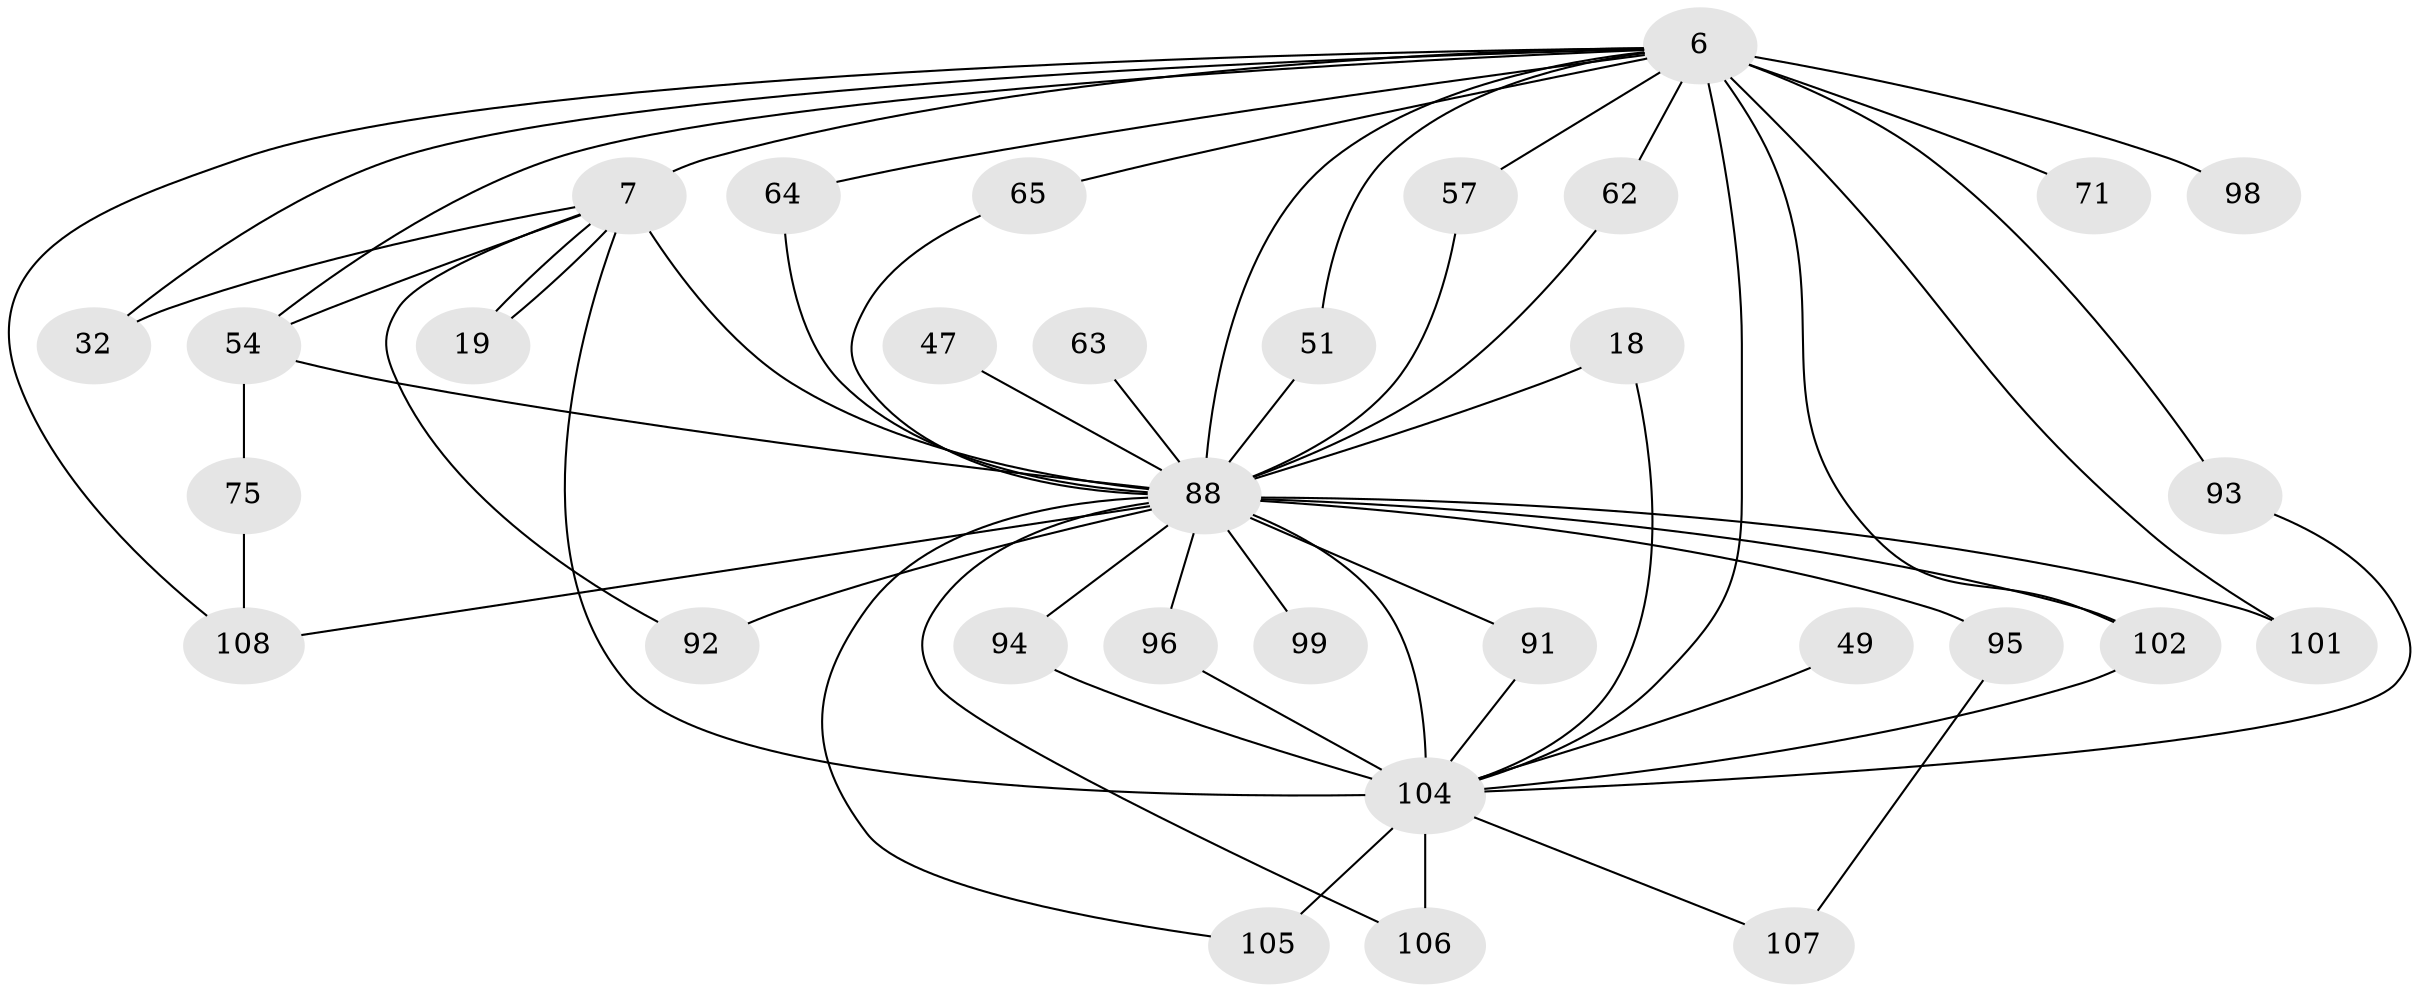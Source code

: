 // original degree distribution, {17: 0.009259259259259259, 25: 0.009259259259259259, 16: 0.018518518518518517, 21: 0.009259259259259259, 32: 0.009259259259259259, 28: 0.009259259259259259, 19: 0.009259259259259259, 12: 0.009259259259259259, 23: 0.009259259259259259, 2: 0.4722222222222222, 3: 0.26851851851851855, 4: 0.09259259259259259, 5: 0.037037037037037035, 6: 0.037037037037037035}
// Generated by graph-tools (version 1.1) at 2025/49/03/04/25 21:49:11]
// undirected, 32 vertices, 57 edges
graph export_dot {
graph [start="1"]
  node [color=gray90,style=filled];
  6 [super="+5"];
  7 [super="+1"];
  18;
  19;
  32 [super="+12+27"];
  47;
  49;
  51;
  54 [super="+41+46+39"];
  57;
  62;
  63;
  64;
  65 [super="+53+22"];
  71;
  75 [super="+58"];
  88 [super="+56+35+23+44+80"];
  91;
  92 [super="+60+89"];
  93;
  94 [super="+87"];
  95 [super="+84+29"];
  96;
  98;
  99;
  101 [super="+33"];
  102 [super="+28+100+38+86"];
  104 [super="+15+68+8+11+82"];
  105 [super="+85+103"];
  106 [super="+43"];
  107;
  108 [super="+97+90+70"];
  6 -- 7 [weight=4];
  6 -- 64;
  6 -- 93;
  6 -- 101;
  6 -- 108 [weight=3];
  6 -- 71;
  6 -- 98;
  6 -- 51;
  6 -- 57;
  6 -- 62;
  6 -- 32 [weight=2];
  6 -- 104 [weight=14];
  6 -- 102 [weight=9];
  6 -- 88 [weight=9];
  6 -- 54 [weight=3];
  6 -- 65 [weight=2];
  7 -- 19;
  7 -- 19;
  7 -- 54;
  7 -- 32;
  7 -- 92 [weight=2];
  7 -- 104 [weight=11];
  7 -- 88 [weight=13];
  18 -- 88 [weight=2];
  18 -- 104;
  47 -- 88;
  49 -- 104 [weight=2];
  51 -- 88;
  54 -- 75 [weight=2];
  54 -- 88 [weight=3];
  57 -- 88;
  62 -- 88;
  63 -- 88 [weight=2];
  64 -- 88;
  65 -- 88 [weight=2];
  75 -- 108;
  88 -- 91;
  88 -- 92 [weight=2];
  88 -- 94 [weight=2];
  88 -- 95 [weight=4];
  88 -- 96;
  88 -- 99 [weight=2];
  88 -- 101 [weight=2];
  88 -- 102 [weight=8];
  88 -- 104 [weight=12];
  88 -- 105;
  88 -- 106 [weight=2];
  88 -- 108 [weight=3];
  91 -- 104;
  93 -- 104;
  94 -- 104;
  95 -- 107;
  96 -- 104;
  102 -- 104 [weight=2];
  104 -- 105 [weight=3];
  104 -- 107;
  104 -- 106;
}
